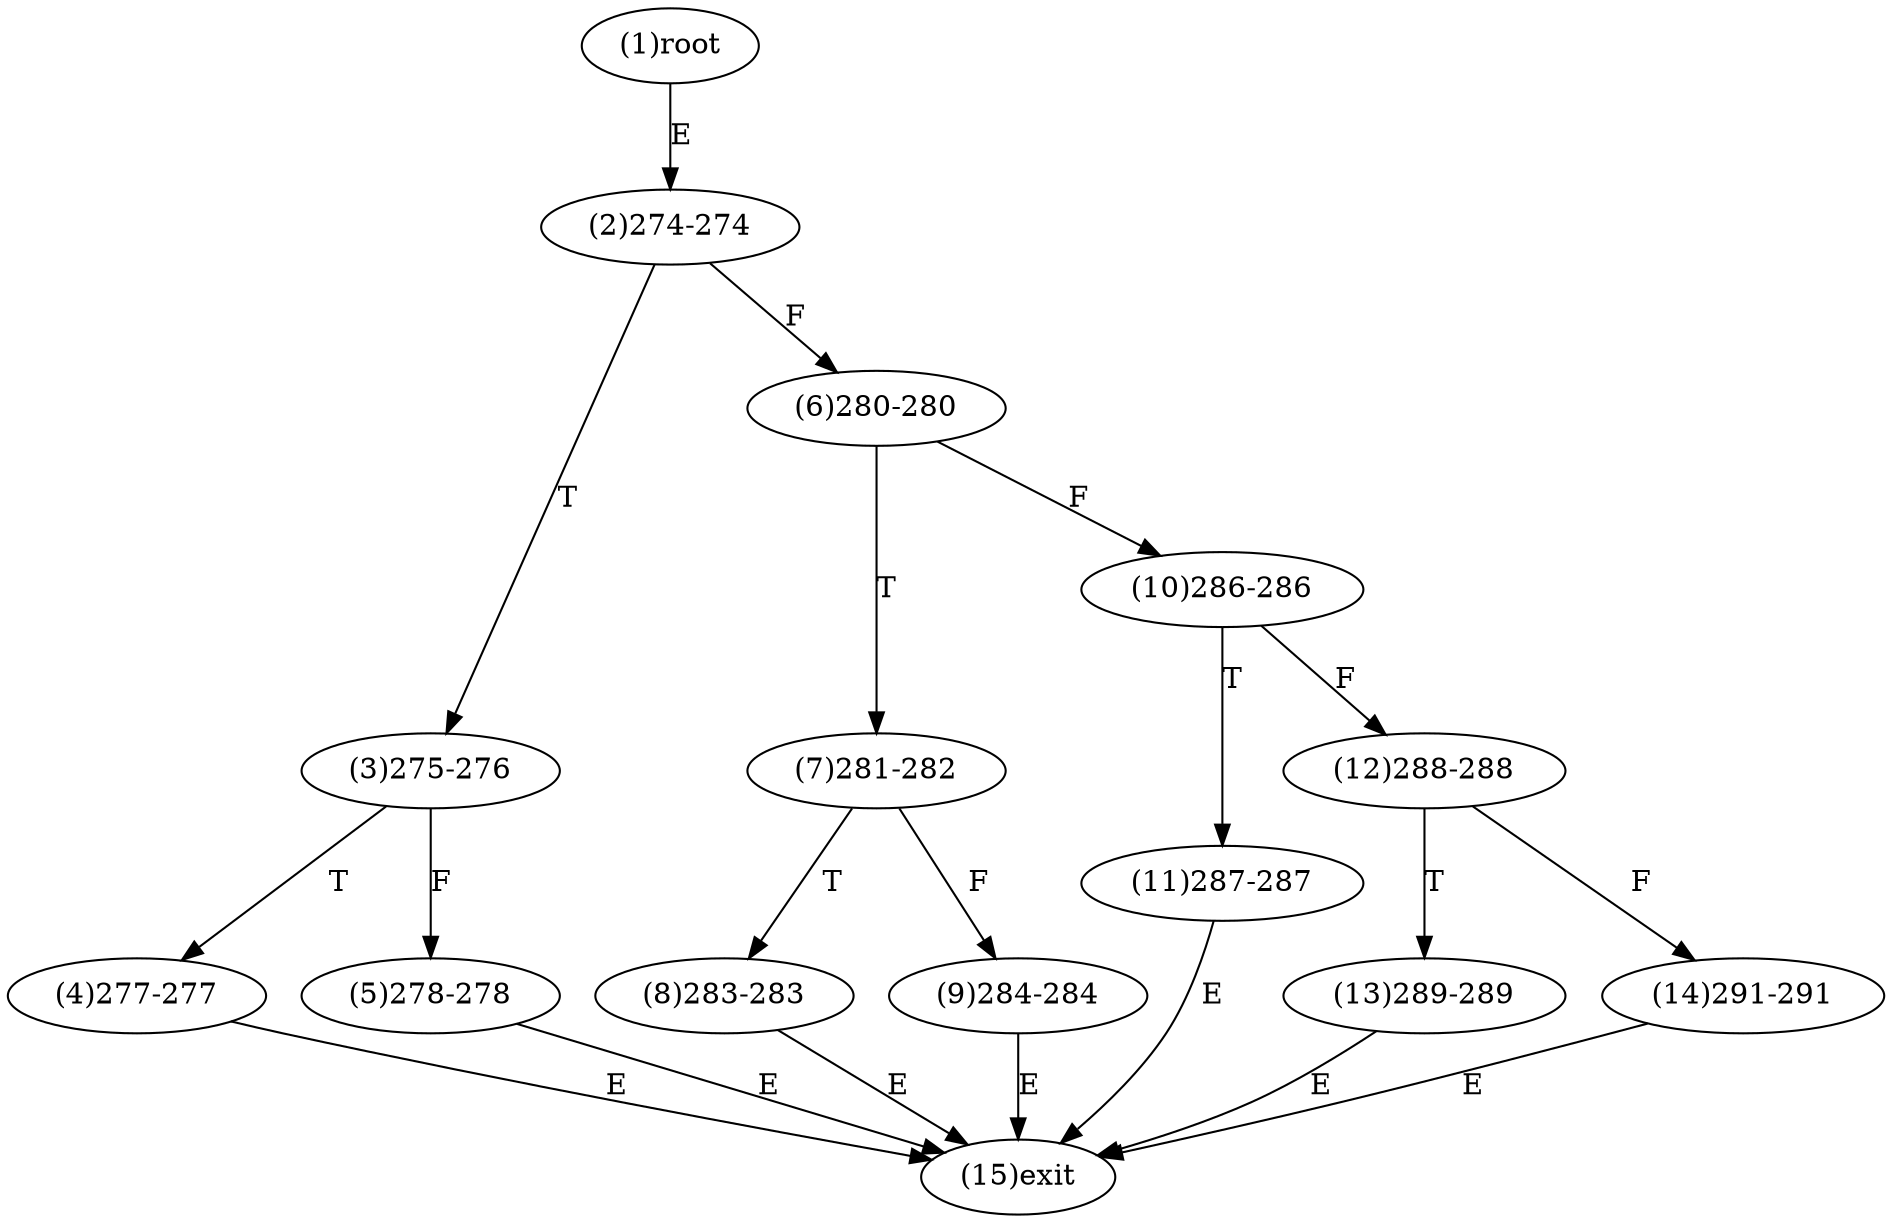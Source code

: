 digraph "" { 
1[ label="(1)root"];
2[ label="(2)274-274"];
3[ label="(3)275-276"];
4[ label="(4)277-277"];
5[ label="(5)278-278"];
6[ label="(6)280-280"];
7[ label="(7)281-282"];
8[ label="(8)283-283"];
9[ label="(9)284-284"];
10[ label="(10)286-286"];
11[ label="(11)287-287"];
12[ label="(12)288-288"];
13[ label="(13)289-289"];
14[ label="(14)291-291"];
15[ label="(15)exit"];
1->2[ label="E"];
2->6[ label="F"];
2->3[ label="T"];
3->5[ label="F"];
3->4[ label="T"];
4->15[ label="E"];
5->15[ label="E"];
6->10[ label="F"];
6->7[ label="T"];
7->9[ label="F"];
7->8[ label="T"];
8->15[ label="E"];
9->15[ label="E"];
10->12[ label="F"];
10->11[ label="T"];
11->15[ label="E"];
12->14[ label="F"];
12->13[ label="T"];
13->15[ label="E"];
14->15[ label="E"];
}
